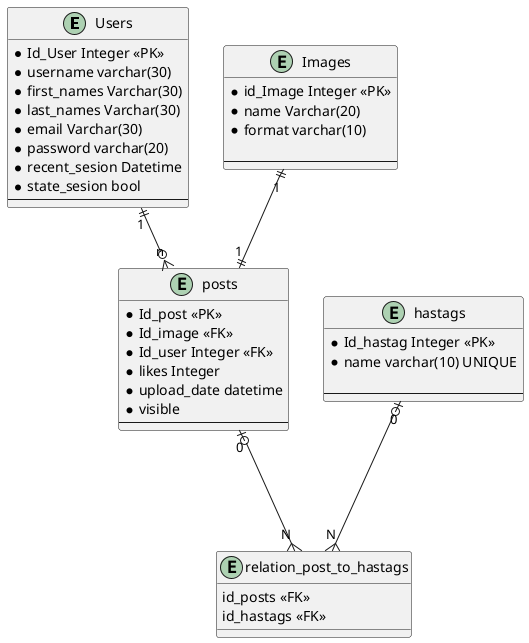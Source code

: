 @startuml

Entity Users{
    *Id_User Integer <<PK>>
    *username varchar(30)
    *first_names Varchar(30)
    *last_names Varchar(30)
    *email Varchar(30)
    *password varchar(20)
    *recent_sesion Datetime
    *state_sesion bool
    --
}

Entity posts  {
    * Id_post <<PK>>
    * Id_image <<FK>>
    * Id_user Integer <<FK>>
    * likes Integer 
    * upload_date datetime
    * visible
    --
}

Entity Images{
    *id_Image Integer <<PK>>
    *name Varchar(20)
    *format varchar(10)

    --
}

Entity hastags  {
    * Id_hastag Integer <<PK>>
    * name varchar(10) UNIQUE

    --
}


Entity relation_post_to_hastags{
    id_posts <<FK>>
    id_hastags <<FK>>
}

Users "1" ||--o{ "n" posts
Images "1" ||--|| "1" posts
posts "0" |o---{ "N" relation_post_to_hastags
hastags "0" |o---{ "N" relation_post_to_hastags







@enduml
